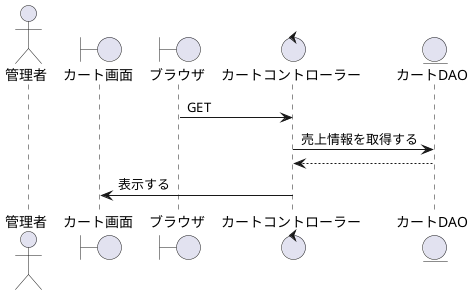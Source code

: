 @startuml カテゴリ別売上レポート

actor    "管理者" as act
boundary "カート画面" as Cart_s
boundary "ブラウザ" as brz
control  "カートコントローラー" as Acquisition_c
entity   "カートDAO" as Cart

'-------------------------------------------------------------------------------------------

brz -> Acquisition_c : GET
Acquisition_c -> Cart : 売上情報を取得する
Acquisition_c <-- Cart
Cart_s <- Acquisition_c : 表示する

@enduml
